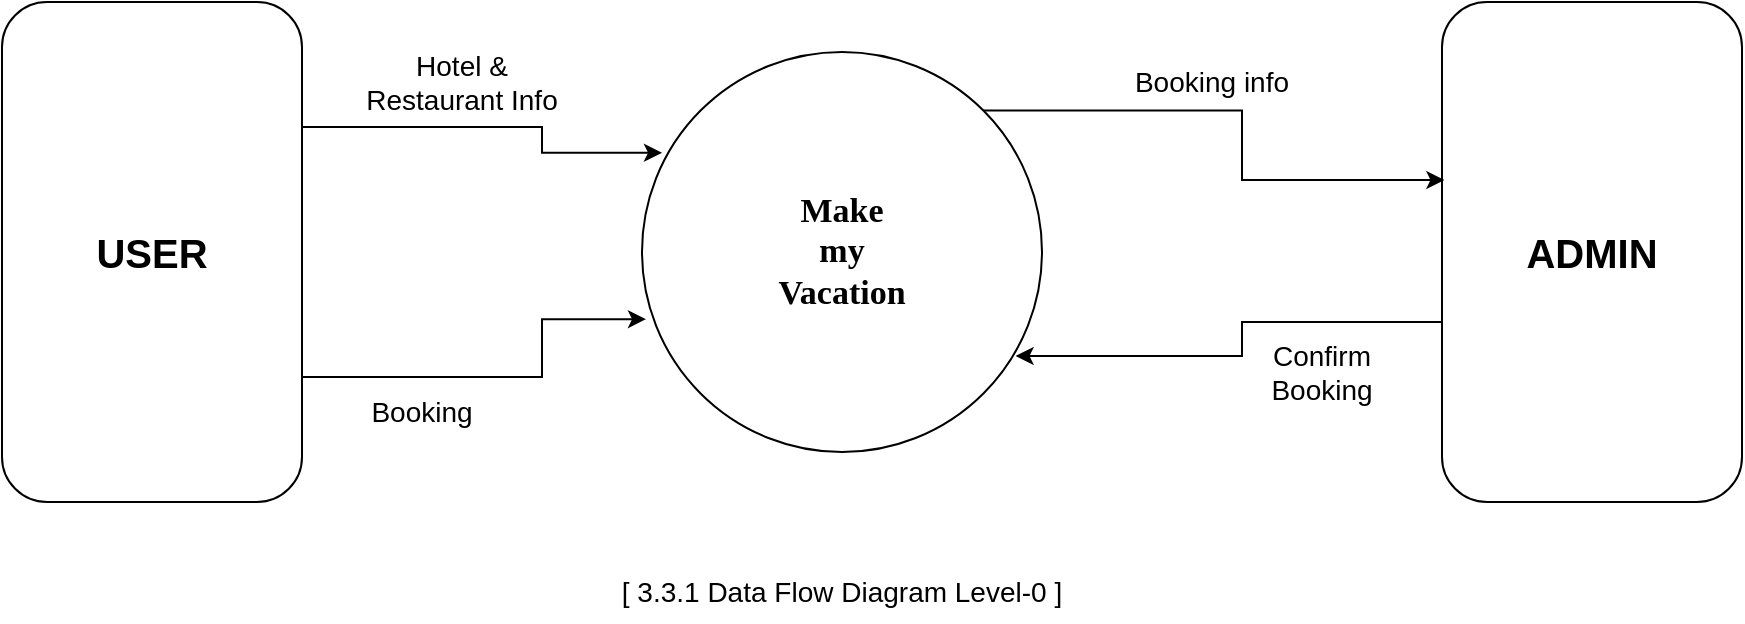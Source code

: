 <mxfile version="20.3.0" type="device"><diagram id="XUBGtpqoK8bNI30zbe12" name="Page-1"><mxGraphModel dx="1888" dy="641" grid="1" gridSize="10" guides="1" tooltips="1" connect="1" arrows="1" fold="1" page="1" pageScale="1" pageWidth="850" pageHeight="1100" background="none" math="0" shadow="0"><root><mxCell id="0"/><mxCell id="1" parent="0"/><mxCell id="hLul_Zcf7ztShXEaa7lC-12" style="edgeStyle=orthogonalEdgeStyle;rounded=0;orthogonalLoop=1;jettySize=auto;html=1;exitX=1;exitY=0.25;exitDx=0;exitDy=0;entryX=0.05;entryY=0.252;entryDx=0;entryDy=0;entryPerimeter=0;fontFamily=Helvetica;fontSize=20;" parent="1" source="hLul_Zcf7ztShXEaa7lC-5" target="hLul_Zcf7ztShXEaa7lC-9" edge="1"><mxGeometry relative="1" as="geometry"><Array as="points"><mxPoint x="240" y="233"/><mxPoint x="240" y="245"/></Array></mxGeometry></mxCell><mxCell id="hLul_Zcf7ztShXEaa7lC-14" style="edgeStyle=orthogonalEdgeStyle;rounded=0;orthogonalLoop=1;jettySize=auto;html=1;exitX=1;exitY=0.75;exitDx=0;exitDy=0;entryX=0.01;entryY=0.668;entryDx=0;entryDy=0;entryPerimeter=0;fontFamily=Helvetica;fontSize=20;" parent="1" source="hLul_Zcf7ztShXEaa7lC-5" target="hLul_Zcf7ztShXEaa7lC-9" edge="1"><mxGeometry relative="1" as="geometry"><Array as="points"><mxPoint x="240" y="358"/><mxPoint x="240" y="329"/></Array></mxGeometry></mxCell><mxCell id="hLul_Zcf7ztShXEaa7lC-5" value="" style="rounded=1;whiteSpace=wrap;html=1;" parent="1" vertex="1"><mxGeometry x="-30" y="170" width="150" height="250" as="geometry"/></mxCell><mxCell id="hLul_Zcf7ztShXEaa7lC-6" value="USER" style="text;html=1;strokeColor=none;fillColor=none;align=center;verticalAlign=middle;whiteSpace=wrap;rounded=0;strokeWidth=1;fontSize=20;fontStyle=1;fontFamily=Helvetica;" parent="1" vertex="1"><mxGeometry x="15" y="280" width="60" height="30" as="geometry"/></mxCell><mxCell id="hLul_Zcf7ztShXEaa7lC-17" style="edgeStyle=orthogonalEdgeStyle;rounded=0;orthogonalLoop=1;jettySize=auto;html=1;exitX=0;exitY=0.75;exitDx=0;exitDy=0;entryX=0.934;entryY=0.76;entryDx=0;entryDy=0;entryPerimeter=0;fontFamily=Helvetica;fontSize=20;" parent="1" source="hLul_Zcf7ztShXEaa7lC-7" target="hLul_Zcf7ztShXEaa7lC-9" edge="1"><mxGeometry relative="1" as="geometry"><Array as="points"><mxPoint x="690" y="330"/><mxPoint x="590" y="330"/><mxPoint x="590" y="347"/></Array></mxGeometry></mxCell><mxCell id="hLul_Zcf7ztShXEaa7lC-7" value="" style="rounded=1;whiteSpace=wrap;html=1;" parent="1" vertex="1"><mxGeometry x="690" y="170" width="150" height="250" as="geometry"/></mxCell><mxCell id="hLul_Zcf7ztShXEaa7lC-8" value="&lt;b&gt;ADMIN&lt;/b&gt;" style="text;html=1;strokeColor=none;fillColor=none;align=center;verticalAlign=middle;whiteSpace=wrap;rounded=0;strokeWidth=1;fontFamily=Helvetica;fontSize=20;" parent="1" vertex="1"><mxGeometry x="735" y="280" width="60" height="30" as="geometry"/></mxCell><mxCell id="hLul_Zcf7ztShXEaa7lC-19" style="edgeStyle=orthogonalEdgeStyle;rounded=0;orthogonalLoop=1;jettySize=auto;html=1;exitX=1;exitY=0;exitDx=0;exitDy=0;entryX=0.008;entryY=0.356;entryDx=0;entryDy=0;entryPerimeter=0;fontFamily=Helvetica;fontSize=20;" parent="1" source="hLul_Zcf7ztShXEaa7lC-9" target="hLul_Zcf7ztShXEaa7lC-7" edge="1"><mxGeometry relative="1" as="geometry"/></mxCell><mxCell id="hLul_Zcf7ztShXEaa7lC-9" value="" style="ellipse;whiteSpace=wrap;html=1;aspect=fixed;strokeWidth=1;fontFamily=Helvetica;fontSize=20;" parent="1" vertex="1"><mxGeometry x="290" y="195" width="200" height="200" as="geometry"/></mxCell><mxCell id="hLul_Zcf7ztShXEaa7lC-20" value="Hotel &amp;amp; Restaurant Info" style="text;html=1;strokeColor=none;fillColor=none;align=center;verticalAlign=middle;whiteSpace=wrap;rounded=0;strokeWidth=1;fontFamily=Helvetica;fontSize=14;" parent="1" vertex="1"><mxGeometry x="140" y="195" width="120" height="30" as="geometry"/></mxCell><mxCell id="hLul_Zcf7ztShXEaa7lC-21" value="Booking" style="text;html=1;strokeColor=none;fillColor=none;align=center;verticalAlign=middle;whiteSpace=wrap;rounded=0;strokeWidth=1;fontFamily=Helvetica;fontSize=14;" parent="1" vertex="1"><mxGeometry x="150" y="360" width="60" height="30" as="geometry"/></mxCell><mxCell id="hLul_Zcf7ztShXEaa7lC-22" value="Confirm&lt;br&gt;Booking" style="text;html=1;strokeColor=none;fillColor=none;align=center;verticalAlign=middle;whiteSpace=wrap;rounded=0;strokeWidth=1;fontFamily=Helvetica;fontSize=14;" parent="1" vertex="1"><mxGeometry x="600" y="340" width="60" height="30" as="geometry"/></mxCell><mxCell id="hLul_Zcf7ztShXEaa7lC-23" value="Booking info" style="text;html=1;strokeColor=none;fillColor=none;align=center;verticalAlign=middle;whiteSpace=wrap;rounded=0;strokeWidth=1;fontFamily=Helvetica;fontSize=14;" parent="1" vertex="1"><mxGeometry x="530" y="195" width="90" height="30" as="geometry"/></mxCell><mxCell id="hLul_Zcf7ztShXEaa7lC-24" value="[ 3.3.1 Data Flow Diagram Level-0 ]" style="text;html=1;strokeColor=none;fillColor=none;align=center;verticalAlign=middle;whiteSpace=wrap;rounded=0;strokeWidth=1;fontFamily=Helvetica;fontSize=14;" parent="1" vertex="1"><mxGeometry x="225" y="450" width="330" height="30" as="geometry"/></mxCell><mxCell id="YFjz2vOFTwHvYWNu-X6v-1" value="Make my Vacation" style="text;html=1;strokeColor=none;fillColor=none;align=center;verticalAlign=middle;whiteSpace=wrap;rounded=0;fontFamily=Comic Sans MS;fontSize=17;fontStyle=1" parent="1" vertex="1"><mxGeometry x="360" y="280" width="60" height="30" as="geometry"/></mxCell></root></mxGraphModel></diagram></mxfile>